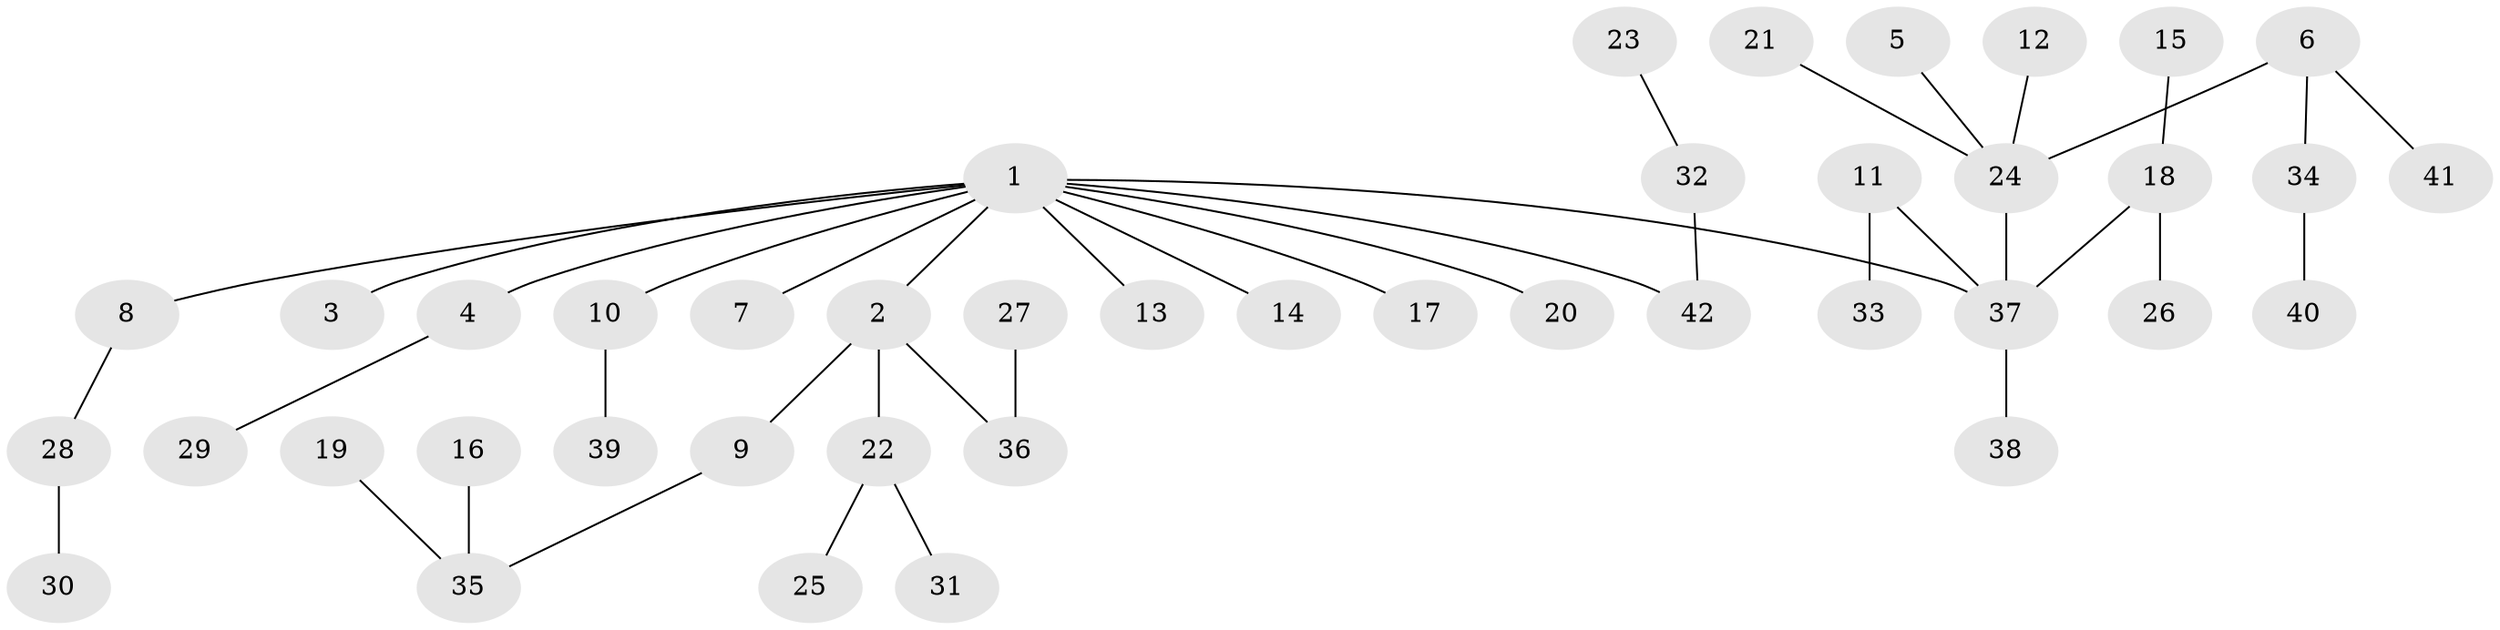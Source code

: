 // original degree distribution, {10: 0.011904761904761904, 4: 0.047619047619047616, 6: 0.011904761904761904, 3: 0.14285714285714285, 2: 0.2857142857142857, 5: 0.023809523809523808, 1: 0.47619047619047616}
// Generated by graph-tools (version 1.1) at 2025/50/03/09/25 03:50:19]
// undirected, 42 vertices, 41 edges
graph export_dot {
graph [start="1"]
  node [color=gray90,style=filled];
  1;
  2;
  3;
  4;
  5;
  6;
  7;
  8;
  9;
  10;
  11;
  12;
  13;
  14;
  15;
  16;
  17;
  18;
  19;
  20;
  21;
  22;
  23;
  24;
  25;
  26;
  27;
  28;
  29;
  30;
  31;
  32;
  33;
  34;
  35;
  36;
  37;
  38;
  39;
  40;
  41;
  42;
  1 -- 2 [weight=1.0];
  1 -- 3 [weight=1.0];
  1 -- 4 [weight=1.0];
  1 -- 7 [weight=1.0];
  1 -- 8 [weight=1.0];
  1 -- 10 [weight=1.0];
  1 -- 13 [weight=1.0];
  1 -- 14 [weight=1.0];
  1 -- 17 [weight=1.0];
  1 -- 20 [weight=1.0];
  1 -- 37 [weight=1.0];
  1 -- 42 [weight=1.0];
  2 -- 9 [weight=1.0];
  2 -- 22 [weight=1.0];
  2 -- 36 [weight=1.0];
  4 -- 29 [weight=1.0];
  5 -- 24 [weight=1.0];
  6 -- 24 [weight=1.0];
  6 -- 34 [weight=1.0];
  6 -- 41 [weight=1.0];
  8 -- 28 [weight=1.0];
  9 -- 35 [weight=1.0];
  10 -- 39 [weight=1.0];
  11 -- 33 [weight=1.0];
  11 -- 37 [weight=1.0];
  12 -- 24 [weight=1.0];
  15 -- 18 [weight=1.0];
  16 -- 35 [weight=1.0];
  18 -- 26 [weight=1.0];
  18 -- 37 [weight=1.0];
  19 -- 35 [weight=1.0];
  21 -- 24 [weight=1.0];
  22 -- 25 [weight=1.0];
  22 -- 31 [weight=1.0];
  23 -- 32 [weight=1.0];
  24 -- 37 [weight=1.0];
  27 -- 36 [weight=1.0];
  28 -- 30 [weight=1.0];
  32 -- 42 [weight=1.0];
  34 -- 40 [weight=1.0];
  37 -- 38 [weight=1.0];
}
